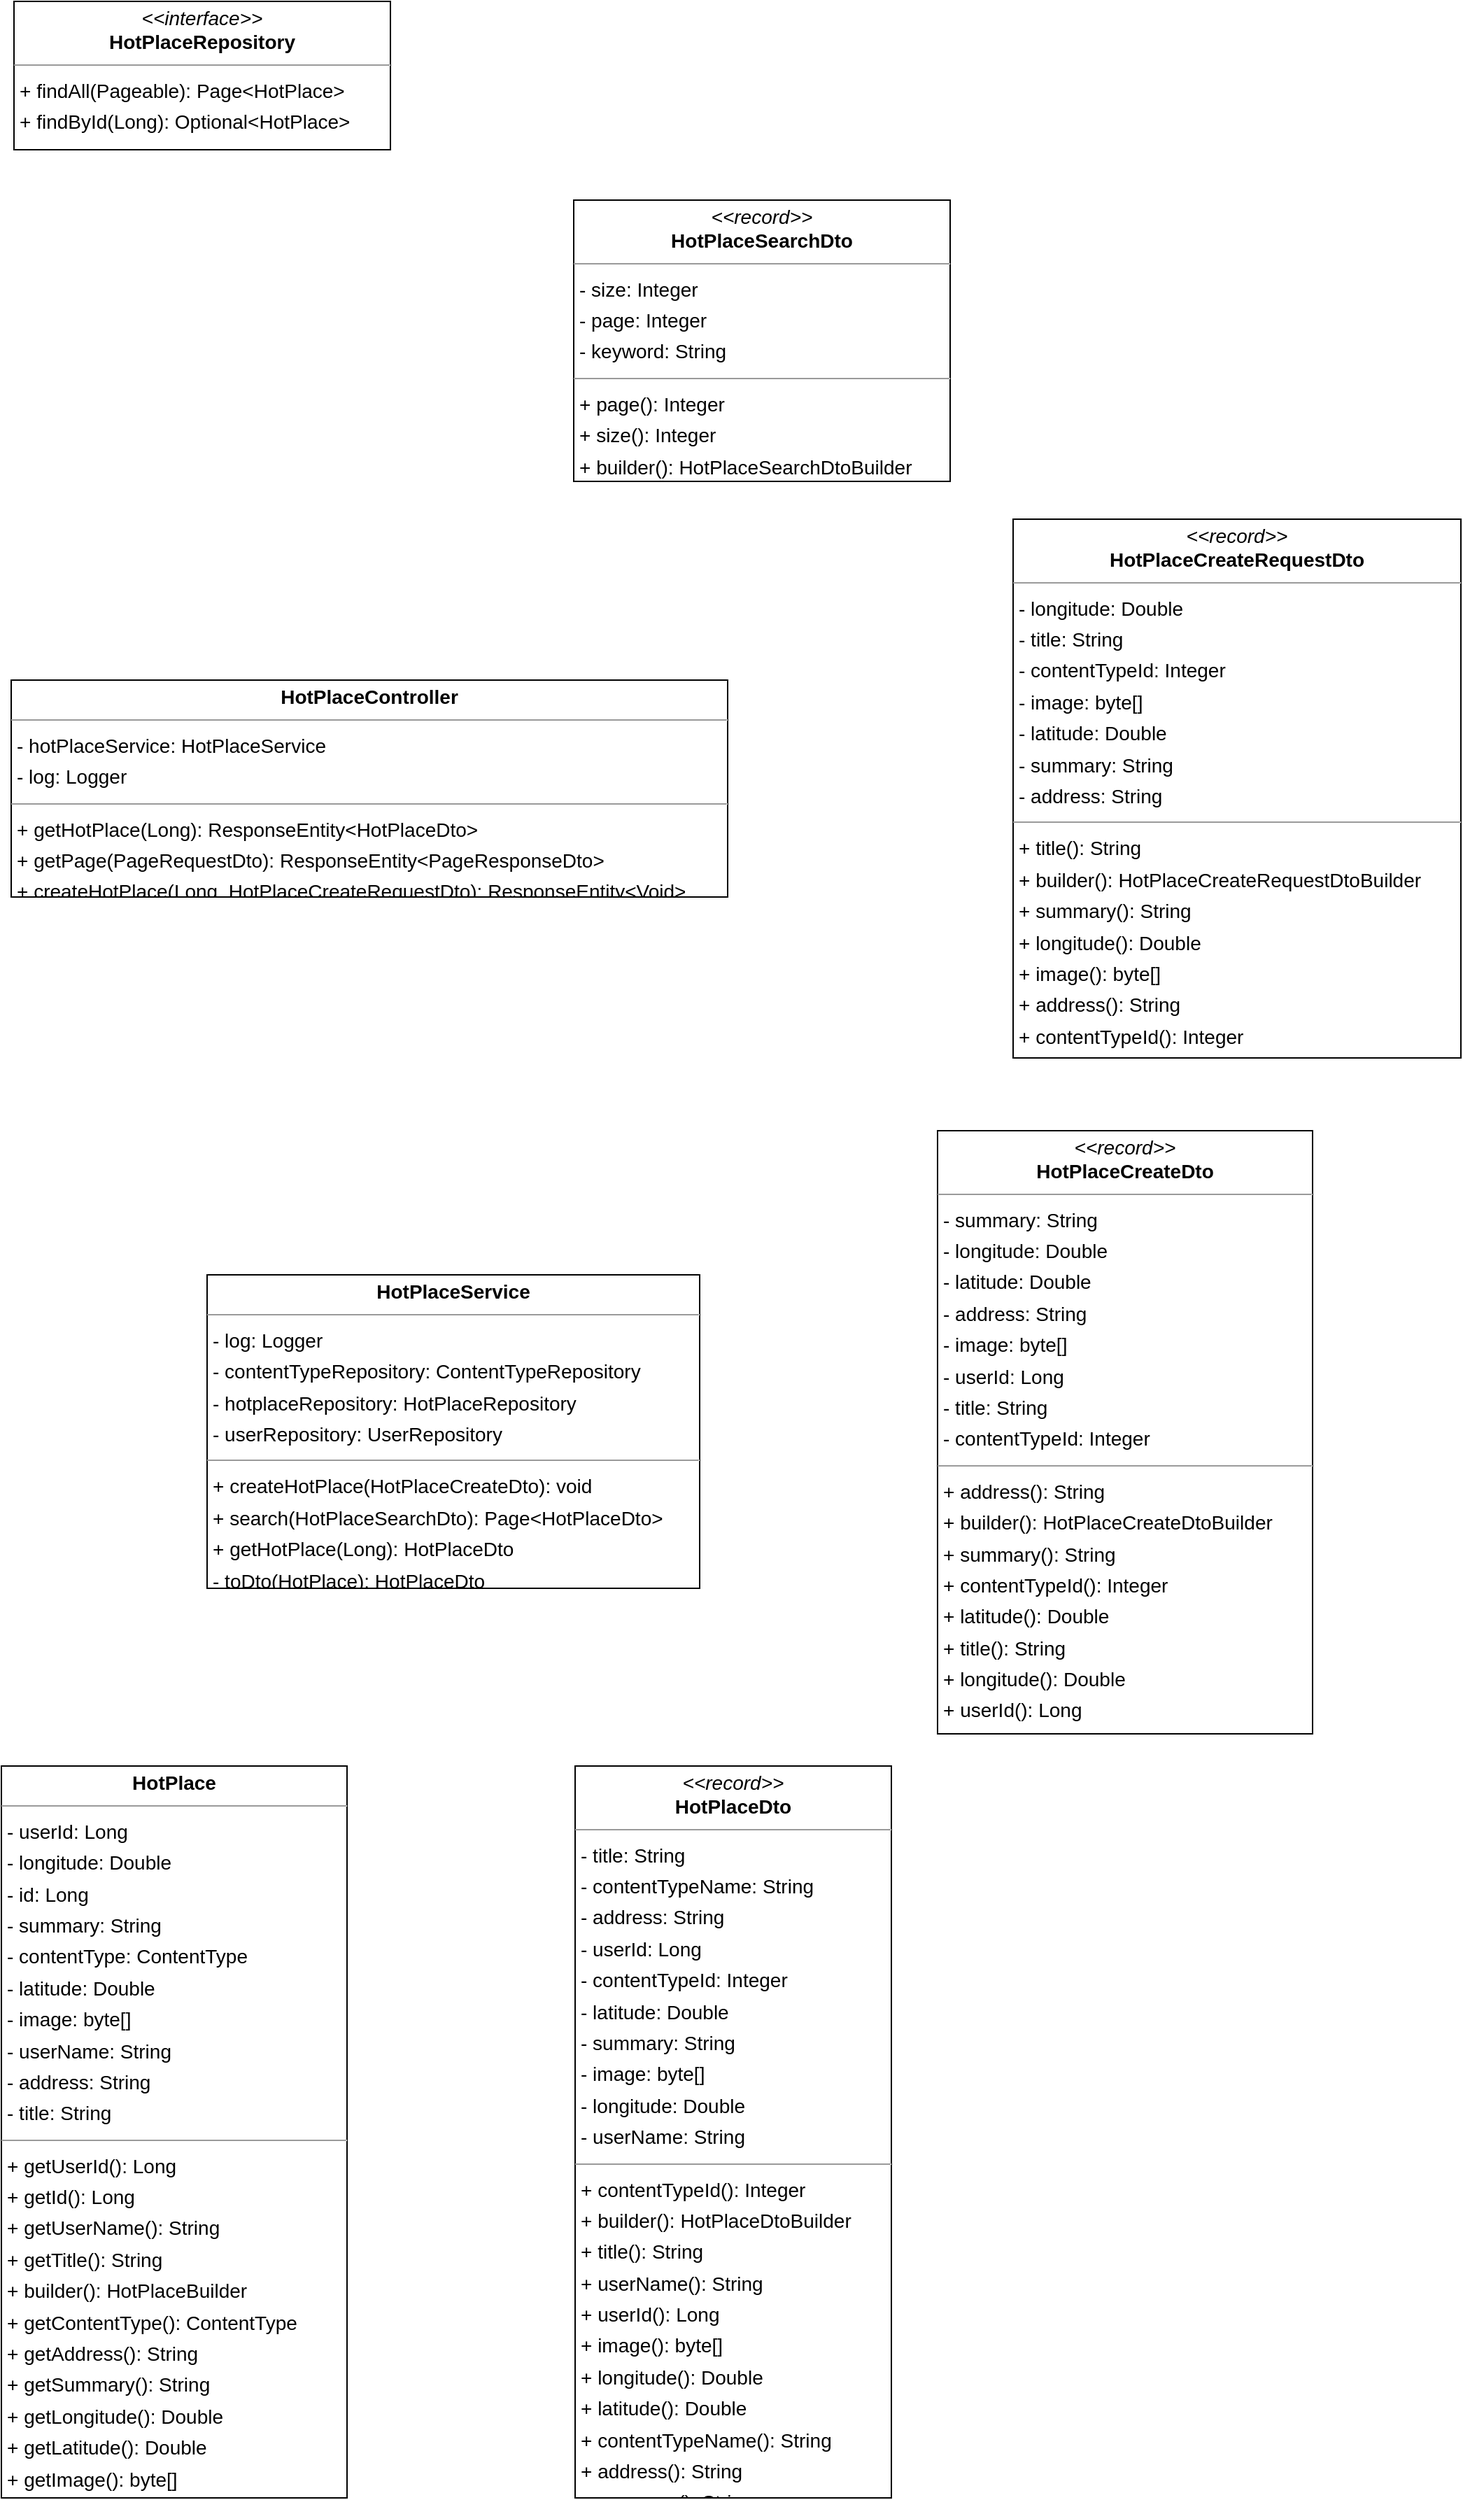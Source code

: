 <mxGraphModel dx="0" dy="0" grid="1" gridSize="10" guides="1" tooltips="1" connect="1" arrows="1" fold="1" page="0" pageScale="1" background="none" math="0" shadow="0">
  <root>
    <mxCell id="0" />
    <mxCell id="1" parent="0" />
    <mxCell id="node0" parent="1" vertex="1" value="&lt;p style=&quot;margin:0px;margin-top:4px;text-align:center;&quot;&gt;&lt;b&gt;HotPlace&lt;/b&gt;&lt;/p&gt;&lt;hr size=&quot;1&quot;/&gt;&lt;p style=&quot;margin:0 0 0 4px;line-height:1.6;&quot;&gt;- userId: Long&lt;br/&gt;- longitude: Double&lt;br/&gt;- id: Long&lt;br/&gt;- summary: String&lt;br/&gt;- contentType: ContentType&lt;br/&gt;- latitude: Double&lt;br/&gt;- image: byte[]&lt;br/&gt;- userName: String&lt;br/&gt;- address: String&lt;br/&gt;- title: String&lt;/p&gt;&lt;hr size=&quot;1&quot;/&gt;&lt;p style=&quot;margin:0 0 0 4px;line-height:1.6;&quot;&gt;+ getUserId(): Long&lt;br/&gt;+ getId(): Long&lt;br/&gt;+ getUserName(): String&lt;br/&gt;+ getTitle(): String&lt;br/&gt;+ builder(): HotPlaceBuilder&lt;br/&gt;+ getContentType(): ContentType&lt;br/&gt;+ getAddress(): String&lt;br/&gt;+ getSummary(): String&lt;br/&gt;+ getLongitude(): Double&lt;br/&gt;+ getLatitude(): Double&lt;br/&gt;+ getImage(): byte[]&lt;/p&gt;" style="verticalAlign=top;align=left;overflow=fill;fontSize=14;fontFamily=Helvetica;html=1;rounded=0;shadow=0;comic=0;labelBackgroundColor=none;strokeWidth=1;">
      <mxGeometry x="-129" y="1248" width="247" height="523" as="geometry" />
    </mxCell>
    <mxCell id="node6" parent="1" vertex="1" value="&lt;p style=&quot;margin:0px;margin-top:4px;text-align:center;&quot;&gt;&lt;b&gt;HotPlaceController&lt;/b&gt;&lt;/p&gt;&lt;hr size=&quot;1&quot;/&gt;&lt;p style=&quot;margin:0 0 0 4px;line-height:1.6;&quot;&gt;- hotPlaceService: HotPlaceService&lt;br/&gt;- log: Logger&lt;/p&gt;&lt;hr size=&quot;1&quot;/&gt;&lt;p style=&quot;margin:0 0 0 4px;line-height:1.6;&quot;&gt;+ getHotPlace(Long): ResponseEntity&amp;lt;HotPlaceDto&amp;gt;&lt;br/&gt;+ getPage(PageRequestDto): ResponseEntity&amp;lt;PageResponseDto&amp;gt;&lt;br/&gt;+ createHotPlace(Long, HotPlaceCreateRequestDto): ResponseEntity&amp;lt;Void&amp;gt;&lt;/p&gt;" style="verticalAlign=top;align=left;overflow=fill;fontSize=14;fontFamily=Helvetica;html=1;rounded=0;shadow=0;comic=0;labelBackgroundColor=none;strokeWidth=1;">
      <mxGeometry x="-122" y="472" width="512" height="155" as="geometry" />
    </mxCell>
    <mxCell id="node2" parent="1" vertex="1" value="&lt;p style=&quot;margin:0px;margin-top:4px;text-align:center;&quot;&gt;&lt;i&gt;&amp;lt;&amp;lt;record&amp;gt;&amp;gt;&lt;/i&gt;&lt;br/&gt;&lt;b&gt;HotPlaceCreateDto&lt;/b&gt;&lt;/p&gt;&lt;hr size=&quot;1&quot;/&gt;&lt;p style=&quot;margin:0 0 0 4px;line-height:1.6;&quot;&gt;- summary: String&lt;br/&gt;- longitude: Double&lt;br/&gt;- latitude: Double&lt;br/&gt;- address: String&lt;br/&gt;- image: byte[]&lt;br/&gt;- userId: Long&lt;br/&gt;- title: String&lt;br/&gt;- contentTypeId: Integer&lt;/p&gt;&lt;hr size=&quot;1&quot;/&gt;&lt;p style=&quot;margin:0 0 0 4px;line-height:1.6;&quot;&gt;+ address(): String&lt;br/&gt;+ builder(): HotPlaceCreateDtoBuilder&lt;br/&gt;+ summary(): String&lt;br/&gt;+ contentTypeId(): Integer&lt;br/&gt;+ latitude(): Double&lt;br/&gt;+ title(): String&lt;br/&gt;+ longitude(): Double&lt;br/&gt;+ userId(): Long&lt;br/&gt;+ image(): byte[]&lt;/p&gt;" style="verticalAlign=top;align=left;overflow=fill;fontSize=14;fontFamily=Helvetica;html=1;rounded=0;shadow=0;comic=0;labelBackgroundColor=none;strokeWidth=1;">
      <mxGeometry x="540" y="794" width="268" height="431" as="geometry" />
    </mxCell>
    <mxCell id="node1" parent="1" vertex="1" value="&lt;p style=&quot;margin:0px;margin-top:4px;text-align:center;&quot;&gt;&lt;i&gt;&amp;lt;&amp;lt;record&amp;gt;&amp;gt;&lt;/i&gt;&lt;br/&gt;&lt;b&gt;HotPlaceCreateRequestDto&lt;/b&gt;&lt;/p&gt;&lt;hr size=&quot;1&quot;/&gt;&lt;p style=&quot;margin:0 0 0 4px;line-height:1.6;&quot;&gt;- longitude: Double&lt;br/&gt;- title: String&lt;br/&gt;- contentTypeId: Integer&lt;br/&gt;- image: byte[]&lt;br/&gt;- latitude: Double&lt;br/&gt;- summary: String&lt;br/&gt;- address: String&lt;/p&gt;&lt;hr size=&quot;1&quot;/&gt;&lt;p style=&quot;margin:0 0 0 4px;line-height:1.6;&quot;&gt;+ title(): String&lt;br/&gt;+ builder(): HotPlaceCreateRequestDtoBuilder&lt;br/&gt;+ summary(): String&lt;br/&gt;+ longitude(): Double&lt;br/&gt;+ image(): byte[]&lt;br/&gt;+ address(): String&lt;br/&gt;+ contentTypeId(): Integer&lt;br/&gt;+ latitude(): Double&lt;/p&gt;" style="verticalAlign=top;align=left;overflow=fill;fontSize=14;fontFamily=Helvetica;html=1;rounded=0;shadow=0;comic=0;labelBackgroundColor=none;strokeWidth=1;">
      <mxGeometry x="594" y="357" width="320" height="385" as="geometry" />
    </mxCell>
    <mxCell id="node3" parent="1" vertex="1" value="&lt;p style=&quot;margin:0px;margin-top:4px;text-align:center;&quot;&gt;&lt;i&gt;&amp;lt;&amp;lt;record&amp;gt;&amp;gt;&lt;/i&gt;&lt;br/&gt;&lt;b&gt;HotPlaceDto&lt;/b&gt;&lt;/p&gt;&lt;hr size=&quot;1&quot;/&gt;&lt;p style=&quot;margin:0 0 0 4px;line-height:1.6;&quot;&gt;- title: String&lt;br/&gt;- contentTypeName: String&lt;br/&gt;- address: String&lt;br/&gt;- userId: Long&lt;br/&gt;- contentTypeId: Integer&lt;br/&gt;- latitude: Double&lt;br/&gt;- summary: String&lt;br/&gt;- image: byte[]&lt;br/&gt;- longitude: Double&lt;br/&gt;- userName: String&lt;/p&gt;&lt;hr size=&quot;1&quot;/&gt;&lt;p style=&quot;margin:0 0 0 4px;line-height:1.6;&quot;&gt;+ contentTypeId(): Integer&lt;br/&gt;+ builder(): HotPlaceDtoBuilder&lt;br/&gt;+ title(): String&lt;br/&gt;+ userName(): String&lt;br/&gt;+ userId(): Long&lt;br/&gt;+ image(): byte[]&lt;br/&gt;+ longitude(): Double&lt;br/&gt;+ latitude(): Double&lt;br/&gt;+ contentTypeName(): String&lt;br/&gt;+ address(): String&lt;br/&gt;+ summary(): String&lt;/p&gt;" style="verticalAlign=top;align=left;overflow=fill;fontSize=14;fontFamily=Helvetica;html=1;rounded=0;shadow=0;comic=0;labelBackgroundColor=none;strokeWidth=1;">
      <mxGeometry x="281" y="1248" width="226" height="523" as="geometry" />
    </mxCell>
    <mxCell id="node5" parent="1" vertex="1" value="&lt;p style=&quot;margin:0px;margin-top:4px;text-align:center;&quot;&gt;&lt;i&gt;&amp;lt;&amp;lt;interface&amp;gt;&amp;gt;&lt;/i&gt;&lt;br/&gt;&lt;b&gt;HotPlaceRepository&lt;/b&gt;&lt;/p&gt;&lt;hr size=&quot;1&quot;/&gt;&lt;p style=&quot;margin:0 0 0 4px;line-height:1.6;&quot;&gt;+ findAll(Pageable): Page&amp;lt;HotPlace&amp;gt;&lt;br/&gt;+ findById(Long): Optional&amp;lt;HotPlace&amp;gt;&lt;/p&gt;" style="verticalAlign=top;align=left;overflow=fill;fontSize=14;fontFamily=Helvetica;html=1;rounded=0;shadow=0;comic=0;labelBackgroundColor=none;strokeWidth=1;">
      <mxGeometry x="-120" y="-13" width="269" height="106" as="geometry" />
    </mxCell>
    <mxCell id="node4" parent="1" vertex="1" value="&lt;p style=&quot;margin:0px;margin-top:4px;text-align:center;&quot;&gt;&lt;i&gt;&amp;lt;&amp;lt;record&amp;gt;&amp;gt;&lt;/i&gt;&lt;br/&gt;&lt;b&gt;HotPlaceSearchDto&lt;/b&gt;&lt;/p&gt;&lt;hr size=&quot;1&quot;/&gt;&lt;p style=&quot;margin:0 0 0 4px;line-height:1.6;&quot;&gt;- size: Integer&lt;br/&gt;- page: Integer&lt;br/&gt;- keyword: String&lt;/p&gt;&lt;hr size=&quot;1&quot;/&gt;&lt;p style=&quot;margin:0 0 0 4px;line-height:1.6;&quot;&gt;+ page(): Integer&lt;br/&gt;+ size(): Integer&lt;br/&gt;+ builder(): HotPlaceSearchDtoBuilder&lt;br/&gt;+ keyword(): String&lt;/p&gt;" style="verticalAlign=top;align=left;overflow=fill;fontSize=14;fontFamily=Helvetica;html=1;rounded=0;shadow=0;comic=0;labelBackgroundColor=none;strokeWidth=1;">
      <mxGeometry x="280" y="129" width="269" height="201" as="geometry" />
    </mxCell>
    <mxCell id="node7" parent="1" vertex="1" value="&lt;p style=&quot;margin:0px;margin-top:4px;text-align:center;&quot;&gt;&lt;b&gt;HotPlaceService&lt;/b&gt;&lt;/p&gt;&lt;hr size=&quot;1&quot;/&gt;&lt;p style=&quot;margin:0 0 0 4px;line-height:1.6;&quot;&gt;- log: Logger&lt;br/&gt;- contentTypeRepository: ContentTypeRepository&lt;br/&gt;- hotplaceRepository: HotPlaceRepository&lt;br/&gt;- userRepository: UserRepository&lt;/p&gt;&lt;hr size=&quot;1&quot;/&gt;&lt;p style=&quot;margin:0 0 0 4px;line-height:1.6;&quot;&gt;+ createHotPlace(HotPlaceCreateDto): void&lt;br/&gt;+ search(HotPlaceSearchDto): Page&amp;lt;HotPlaceDto&amp;gt;&lt;br/&gt;+ getHotPlace(Long): HotPlaceDto&lt;br/&gt;- toDto(HotPlace): HotPlaceDto&lt;/p&gt;" style="verticalAlign=top;align=left;overflow=fill;fontSize=14;fontFamily=Helvetica;html=1;rounded=0;shadow=0;comic=0;labelBackgroundColor=none;strokeWidth=1;">
      <mxGeometry x="18" y="897" width="352" height="224" as="geometry" />
    </mxCell>
  </root>
</mxGraphModel>